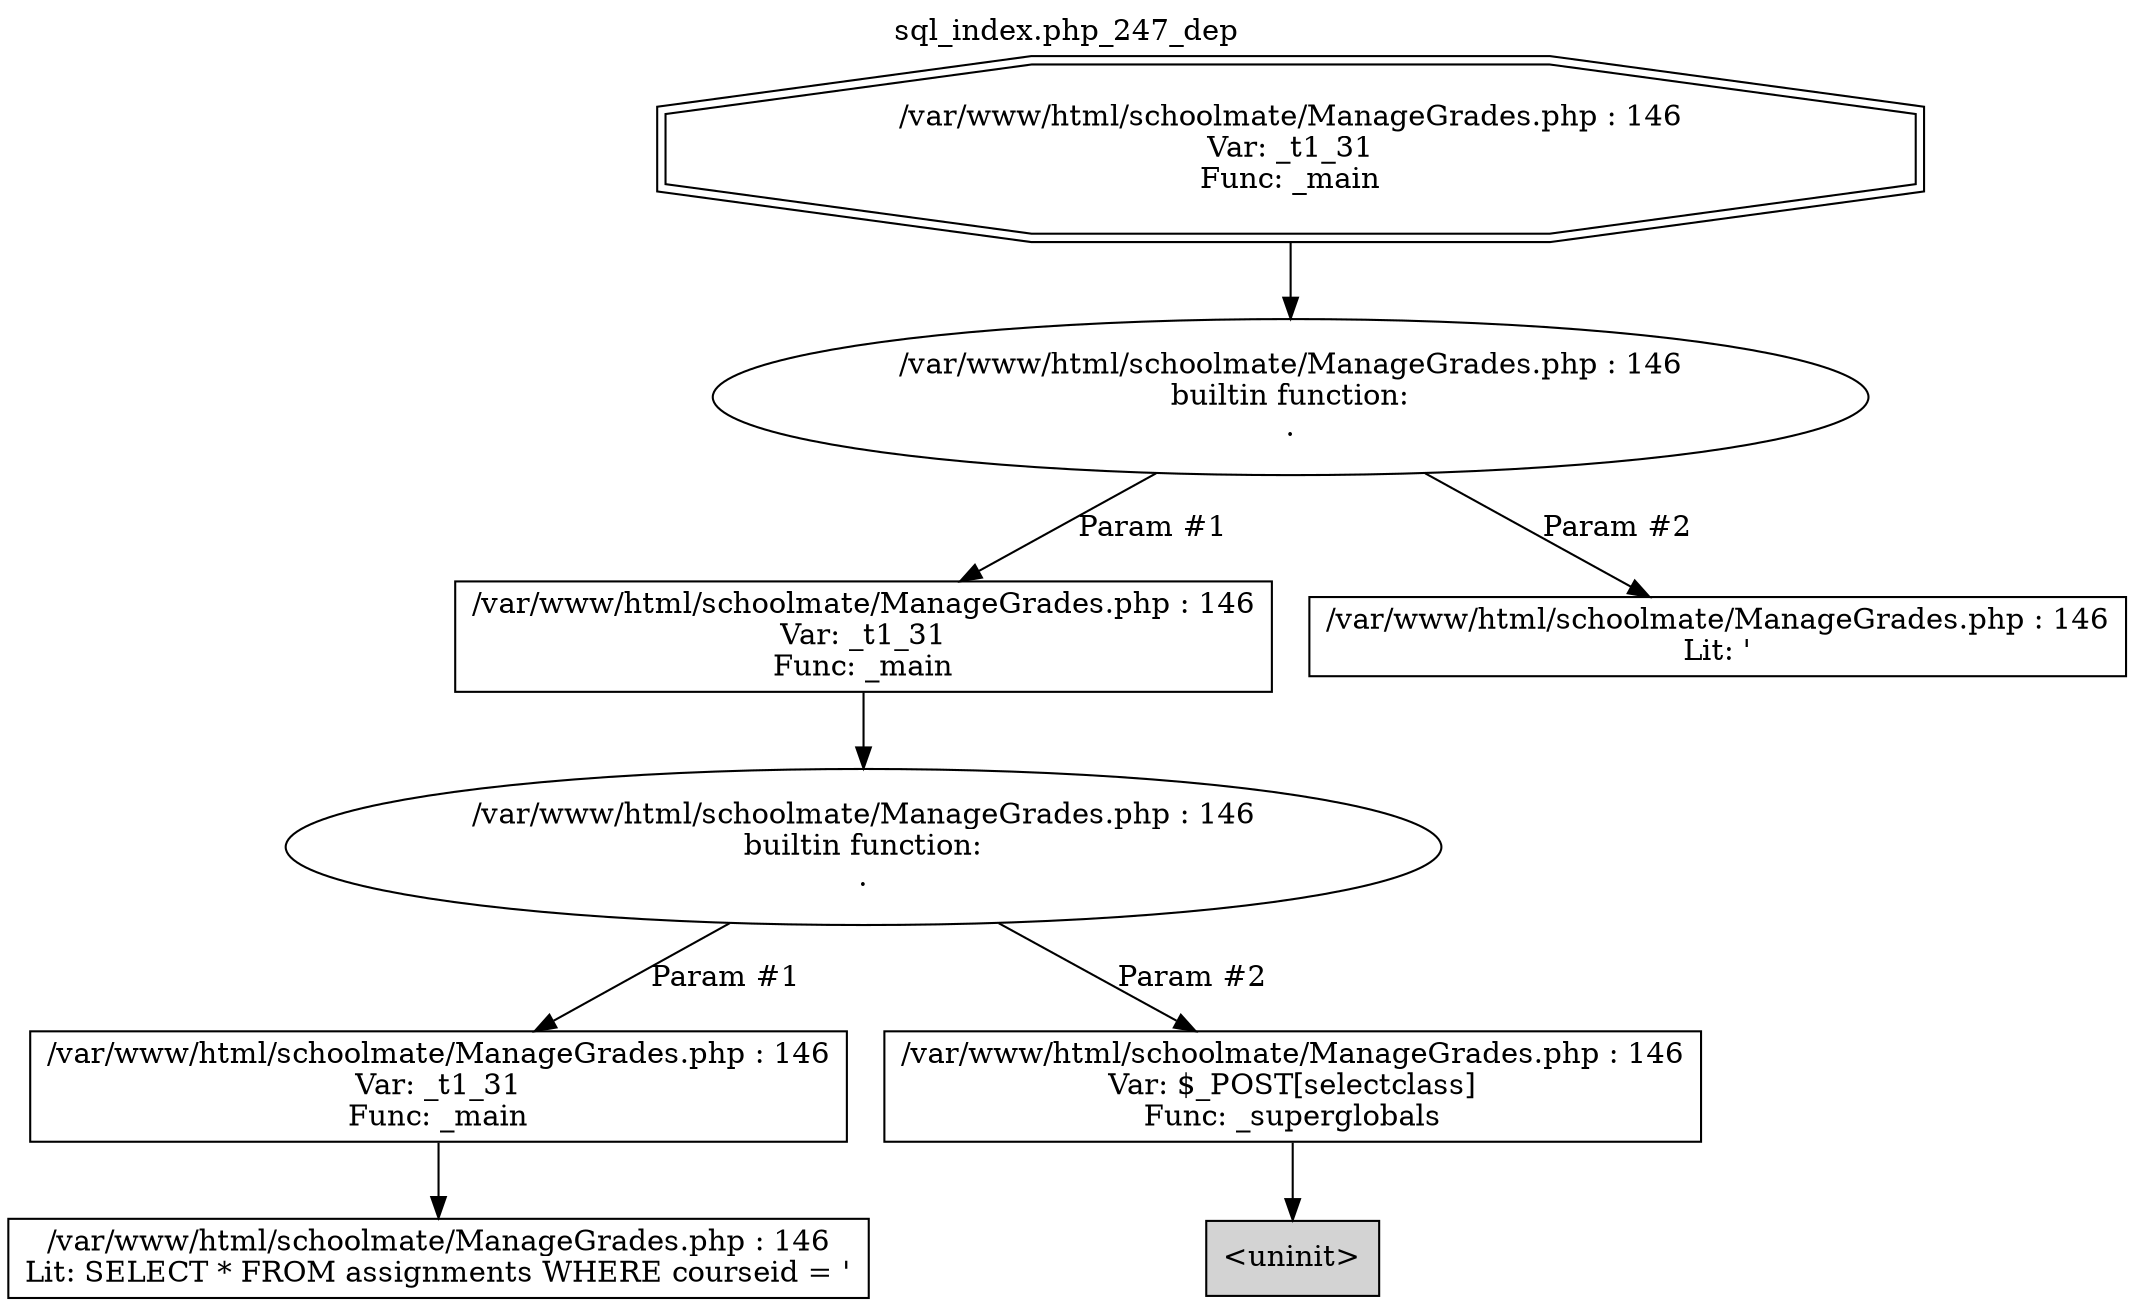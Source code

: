 digraph cfg {
  label="sql_index.php_247_dep";
  labelloc=t;
  n1 [shape=doubleoctagon, label="/var/www/html/schoolmate/ManageGrades.php : 146\nVar: _t1_31\nFunc: _main\n"];
  n2 [shape=ellipse, label="/var/www/html/schoolmate/ManageGrades.php : 146\nbuiltin function:\n.\n"];
  n3 [shape=box, label="/var/www/html/schoolmate/ManageGrades.php : 146\nVar: _t1_31\nFunc: _main\n"];
  n4 [shape=ellipse, label="/var/www/html/schoolmate/ManageGrades.php : 146\nbuiltin function:\n.\n"];
  n5 [shape=box, label="/var/www/html/schoolmate/ManageGrades.php : 146\nVar: _t1_31\nFunc: _main\n"];
  n6 [shape=box, label="/var/www/html/schoolmate/ManageGrades.php : 146\nLit: SELECT * FROM assignments WHERE courseid = '\n"];
  n7 [shape=box, label="/var/www/html/schoolmate/ManageGrades.php : 146\nVar: $_POST[selectclass]\nFunc: _superglobals\n"];
  n8 [shape=box, label="<uninit>",style=filled];
  n9 [shape=box, label="/var/www/html/schoolmate/ManageGrades.php : 146\nLit: '\n"];
  n1 -> n2;
  n3 -> n4;
  n5 -> n6;
  n4 -> n5[label="Param #1"];
  n4 -> n7[label="Param #2"];
  n7 -> n8;
  n2 -> n3[label="Param #1"];
  n2 -> n9[label="Param #2"];
}
